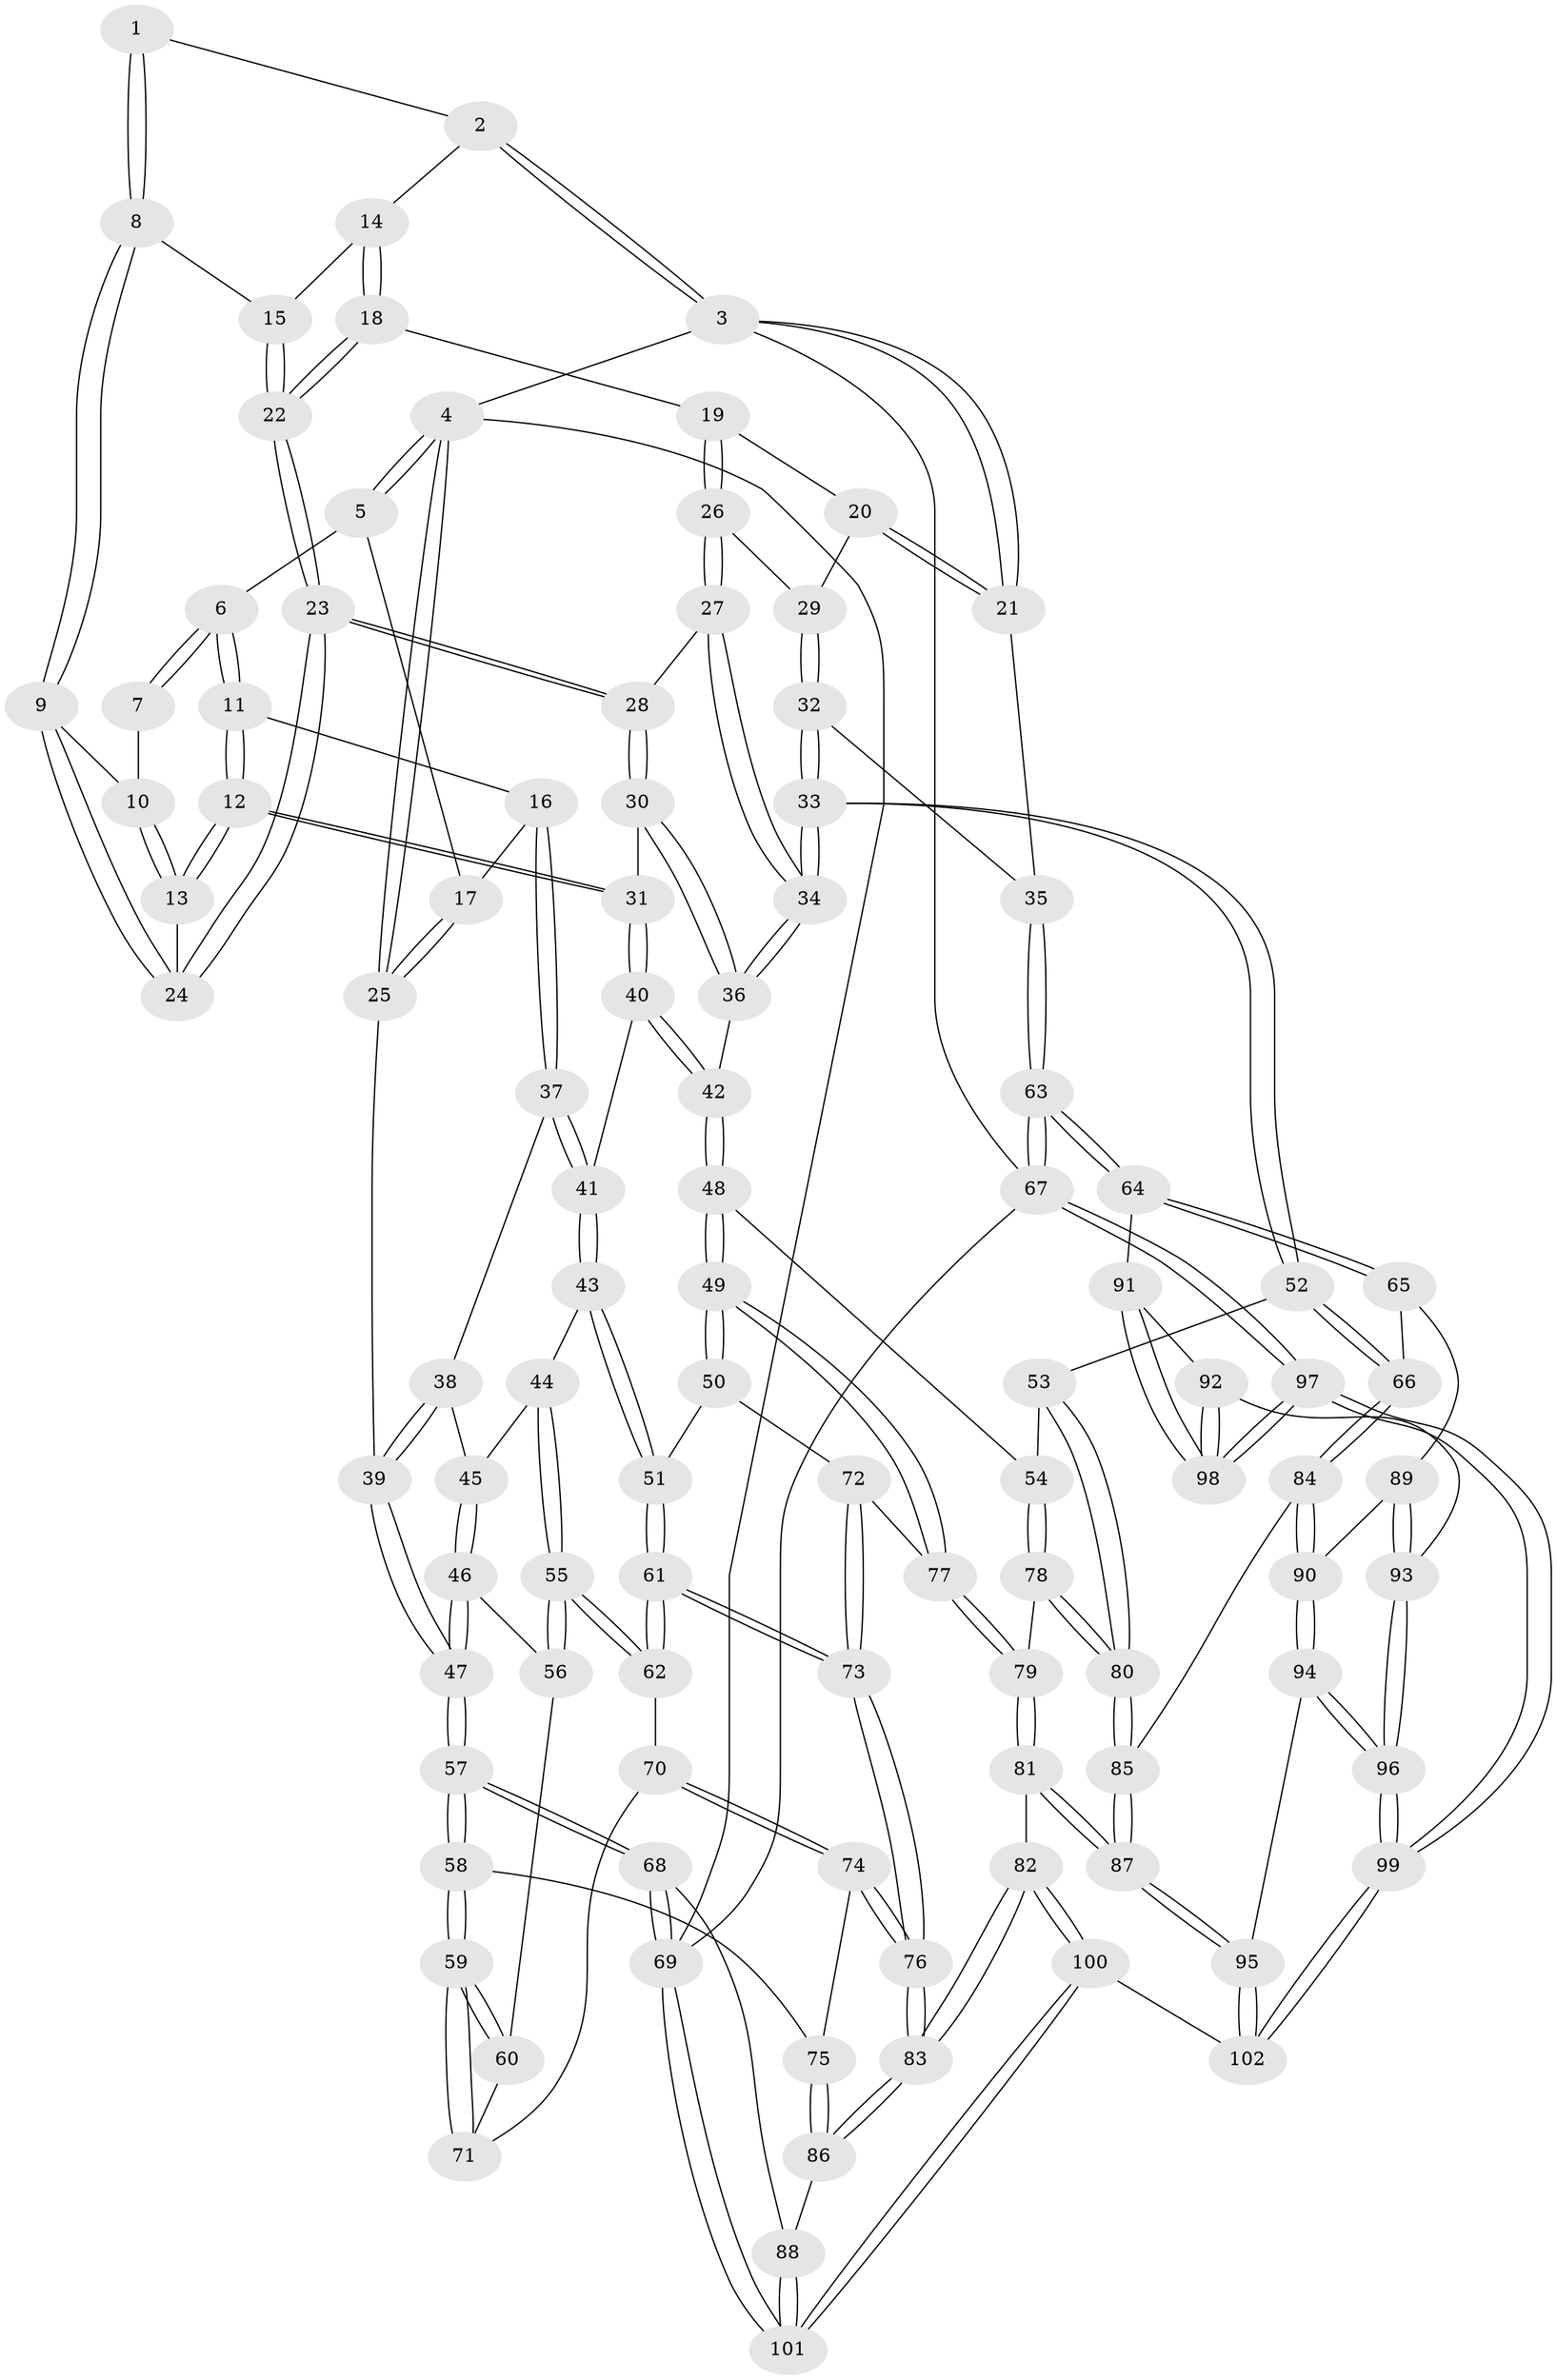 // coarse degree distribution, {2: 0.12195121951219512, 3: 0.43902439024390244, 5: 0.04878048780487805, 4: 0.3902439024390244}
// Generated by graph-tools (version 1.1) at 2025/54/03/04/25 22:54:15]
// undirected, 102 vertices, 252 edges
graph export_dot {
  node [color=gray90,style=filled];
  1 [pos="+0.5600831504032809+0"];
  2 [pos="+0.6249557965173792+0"];
  3 [pos="+1+0"];
  4 [pos="+0+0"];
  5 [pos="+0.217560646939171+0"];
  6 [pos="+0.37986673803291326+0"];
  7 [pos="+0.5411313042410624+0"];
  8 [pos="+0.5697499735763589+0.16084746494606494"];
  9 [pos="+0.5529261079693535+0.18170451338683316"];
  10 [pos="+0.5327366708672632+0"];
  11 [pos="+0.3561392319352999+0.16957533604934885"];
  12 [pos="+0.42439657626006433+0.2584687580923663"];
  13 [pos="+0.5047522926006244+0.19855286861015142"];
  14 [pos="+0.6679941955615983+0.06385338035220292"];
  15 [pos="+0.6212700220129769+0.1475373417743786"];
  16 [pos="+0.19934377029099476+0.22057410713304057"];
  17 [pos="+0.15928498628946414+0.13079634702974346"];
  18 [pos="+0.7066705924433435+0.12913531827309507"];
  19 [pos="+0.727949680267009+0.15954625642443165"];
  20 [pos="+0.7923762898781859+0.16004601781316524"];
  21 [pos="+1+0.07926518207867285"];
  22 [pos="+0.612258798909386+0.21763661195156123"];
  23 [pos="+0.6110932149492379+0.2223713835040251"];
  24 [pos="+0.5474986992449645+0.1916253430943873"];
  25 [pos="+0+0.14989213534593093"];
  26 [pos="+0.7106369145761445+0.2226563116233224"];
  27 [pos="+0.6828254016286494+0.2542207401524151"];
  28 [pos="+0.6253282674710043+0.24930661386292297"];
  29 [pos="+0.7868756616678924+0.2569708772883324"];
  30 [pos="+0.5969198940845578+0.28035019357989116"];
  31 [pos="+0.425800372131106+0.26667819054703346"];
  32 [pos="+0.918878401489968+0.3739211584808614"];
  33 [pos="+0.7763552106065307+0.48473476548752875"];
  34 [pos="+0.7673799255444345+0.47860149004620633"];
  35 [pos="+1+0.24039363310469733"];
  36 [pos="+0.5972842579659938+0.42473846428601014"];
  37 [pos="+0.15092667280050232+0.3119088936704787"];
  38 [pos="+0.12298104384440449+0.3258590781023841"];
  39 [pos="+0+0.2503078416869957"];
  40 [pos="+0.4137116548882129+0.3610122267052086"];
  41 [pos="+0.3557658829356403+0.40301766277342876"];
  42 [pos="+0.5399308876407442+0.4301060242134985"];
  43 [pos="+0.3292888634731347+0.49537080429661984"];
  44 [pos="+0.20901376951286282+0.49404939803231906"];
  45 [pos="+0.13371558765210892+0.44719823848205204"];
  46 [pos="+0.08647023327077699+0.5176243553892105"];
  47 [pos="+0+0.26515094051519006"];
  48 [pos="+0.4994960918696757+0.5563520266567674"];
  49 [pos="+0.39435492382382664+0.5984533913125125"];
  50 [pos="+0.35808344908559353+0.5601306269088877"];
  51 [pos="+0.3370475151619675+0.5296326986516721"];
  52 [pos="+0.7725501634713641+0.5664451951215292"];
  53 [pos="+0.613601621944857+0.6234605848992253"];
  54 [pos="+0.5791052662996768+0.6178255095540816"];
  55 [pos="+0.17983267127032346+0.583739168187416"];
  56 [pos="+0.08388704486344989+0.5287565469787894"];
  57 [pos="+0+0.6638484535722667"];
  58 [pos="+0+0.6505115841573301"];
  59 [pos="+0+0.6416627180394352"];
  60 [pos="+0.05947225841035698+0.558106263113132"];
  61 [pos="+0.200130407882633+0.6187806256851917"];
  62 [pos="+0.19413768740971127+0.6152500498641118"];
  63 [pos="+1+0.7794138503549386"];
  64 [pos="+0.9725648782190608+0.7465891399640899"];
  65 [pos="+0.8755968080314105+0.6906423733165861"];
  66 [pos="+0.7915103595543291+0.6078709861388683"];
  67 [pos="+1+1"];
  68 [pos="+0+0.7071170850879199"];
  69 [pos="+0+1"];
  70 [pos="+0.16858721441487967+0.6237243888252851"];
  71 [pos="+0.15291727427620588+0.6220115798892605"];
  72 [pos="+0.2608774655268171+0.6580482975732561"];
  73 [pos="+0.22692768883187006+0.6873518002336859"];
  74 [pos="+0.09934121883119738+0.6980686304143805"];
  75 [pos="+0.047966809817340715+0.7022634469684794"];
  76 [pos="+0.23257372805448034+0.7346852245700448"];
  77 [pos="+0.39711040004738857+0.6303394250515377"];
  78 [pos="+0.468685241494438+0.703623150085281"];
  79 [pos="+0.40417886234897976+0.6935538508382845"];
  80 [pos="+0.5692350247976651+0.7780291757604226"];
  81 [pos="+0.31916600490670616+0.8139025025656852"];
  82 [pos="+0.29207972396690607+0.822779907025153"];
  83 [pos="+0.28152814218320893+0.818786673762159"];
  84 [pos="+0.6487874782482691+0.8118404100558156"];
  85 [pos="+0.5782022273698727+0.7983897508261316"];
  86 [pos="+0.12063001012326399+0.8592380776512272"];
  87 [pos="+0.48761289381298206+0.8949915323047838"];
  88 [pos="+0.11383173901633534+0.865933894273823"];
  89 [pos="+0.7524180988106977+0.8504357969068588"];
  90 [pos="+0.6684806057946459+0.8390084082625857"];
  91 [pos="+0.9009116610920145+0.8416090427309759"];
  92 [pos="+0.8214193495498096+0.8962979021491214"];
  93 [pos="+0.7841190436836488+0.8915458052887375"];
  94 [pos="+0.6621996474949692+0.9442459954013669"];
  95 [pos="+0.4919892689459294+0.9099636419227258"];
  96 [pos="+0.698704343382832+1"];
  97 [pos="+0.9250707817506295+1"];
  98 [pos="+0.8862534570548544+1"];
  99 [pos="+0.7160338240419452+1"];
  100 [pos="+0.28145026050573274+1"];
  101 [pos="+0+1"];
  102 [pos="+0.48369361763655905+1"];
  1 -- 2;
  1 -- 8;
  1 -- 8;
  2 -- 3;
  2 -- 3;
  2 -- 14;
  3 -- 4;
  3 -- 21;
  3 -- 21;
  3 -- 67;
  4 -- 5;
  4 -- 5;
  4 -- 25;
  4 -- 25;
  4 -- 69;
  5 -- 6;
  5 -- 17;
  6 -- 7;
  6 -- 7;
  6 -- 11;
  6 -- 11;
  7 -- 10;
  8 -- 9;
  8 -- 9;
  8 -- 15;
  9 -- 10;
  9 -- 24;
  9 -- 24;
  10 -- 13;
  10 -- 13;
  11 -- 12;
  11 -- 12;
  11 -- 16;
  12 -- 13;
  12 -- 13;
  12 -- 31;
  12 -- 31;
  13 -- 24;
  14 -- 15;
  14 -- 18;
  14 -- 18;
  15 -- 22;
  15 -- 22;
  16 -- 17;
  16 -- 37;
  16 -- 37;
  17 -- 25;
  17 -- 25;
  18 -- 19;
  18 -- 22;
  18 -- 22;
  19 -- 20;
  19 -- 26;
  19 -- 26;
  20 -- 21;
  20 -- 21;
  20 -- 29;
  21 -- 35;
  22 -- 23;
  22 -- 23;
  23 -- 24;
  23 -- 24;
  23 -- 28;
  23 -- 28;
  25 -- 39;
  26 -- 27;
  26 -- 27;
  26 -- 29;
  27 -- 28;
  27 -- 34;
  27 -- 34;
  28 -- 30;
  28 -- 30;
  29 -- 32;
  29 -- 32;
  30 -- 31;
  30 -- 36;
  30 -- 36;
  31 -- 40;
  31 -- 40;
  32 -- 33;
  32 -- 33;
  32 -- 35;
  33 -- 34;
  33 -- 34;
  33 -- 52;
  33 -- 52;
  34 -- 36;
  34 -- 36;
  35 -- 63;
  35 -- 63;
  36 -- 42;
  37 -- 38;
  37 -- 41;
  37 -- 41;
  38 -- 39;
  38 -- 39;
  38 -- 45;
  39 -- 47;
  39 -- 47;
  40 -- 41;
  40 -- 42;
  40 -- 42;
  41 -- 43;
  41 -- 43;
  42 -- 48;
  42 -- 48;
  43 -- 44;
  43 -- 51;
  43 -- 51;
  44 -- 45;
  44 -- 55;
  44 -- 55;
  45 -- 46;
  45 -- 46;
  46 -- 47;
  46 -- 47;
  46 -- 56;
  47 -- 57;
  47 -- 57;
  48 -- 49;
  48 -- 49;
  48 -- 54;
  49 -- 50;
  49 -- 50;
  49 -- 77;
  49 -- 77;
  50 -- 51;
  50 -- 72;
  51 -- 61;
  51 -- 61;
  52 -- 53;
  52 -- 66;
  52 -- 66;
  53 -- 54;
  53 -- 80;
  53 -- 80;
  54 -- 78;
  54 -- 78;
  55 -- 56;
  55 -- 56;
  55 -- 62;
  55 -- 62;
  56 -- 60;
  57 -- 58;
  57 -- 58;
  57 -- 68;
  57 -- 68;
  58 -- 59;
  58 -- 59;
  58 -- 75;
  59 -- 60;
  59 -- 60;
  59 -- 71;
  59 -- 71;
  60 -- 71;
  61 -- 62;
  61 -- 62;
  61 -- 73;
  61 -- 73;
  62 -- 70;
  63 -- 64;
  63 -- 64;
  63 -- 67;
  63 -- 67;
  64 -- 65;
  64 -- 65;
  64 -- 91;
  65 -- 66;
  65 -- 89;
  66 -- 84;
  66 -- 84;
  67 -- 97;
  67 -- 97;
  67 -- 69;
  68 -- 69;
  68 -- 69;
  68 -- 88;
  69 -- 101;
  69 -- 101;
  70 -- 71;
  70 -- 74;
  70 -- 74;
  72 -- 73;
  72 -- 73;
  72 -- 77;
  73 -- 76;
  73 -- 76;
  74 -- 75;
  74 -- 76;
  74 -- 76;
  75 -- 86;
  75 -- 86;
  76 -- 83;
  76 -- 83;
  77 -- 79;
  77 -- 79;
  78 -- 79;
  78 -- 80;
  78 -- 80;
  79 -- 81;
  79 -- 81;
  80 -- 85;
  80 -- 85;
  81 -- 82;
  81 -- 87;
  81 -- 87;
  82 -- 83;
  82 -- 83;
  82 -- 100;
  82 -- 100;
  83 -- 86;
  83 -- 86;
  84 -- 85;
  84 -- 90;
  84 -- 90;
  85 -- 87;
  85 -- 87;
  86 -- 88;
  87 -- 95;
  87 -- 95;
  88 -- 101;
  88 -- 101;
  89 -- 90;
  89 -- 93;
  89 -- 93;
  90 -- 94;
  90 -- 94;
  91 -- 92;
  91 -- 98;
  91 -- 98;
  92 -- 93;
  92 -- 98;
  92 -- 98;
  93 -- 96;
  93 -- 96;
  94 -- 95;
  94 -- 96;
  94 -- 96;
  95 -- 102;
  95 -- 102;
  96 -- 99;
  96 -- 99;
  97 -- 98;
  97 -- 98;
  97 -- 99;
  97 -- 99;
  99 -- 102;
  99 -- 102;
  100 -- 101;
  100 -- 101;
  100 -- 102;
}
